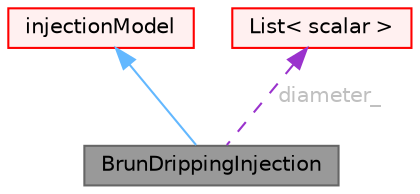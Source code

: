 digraph "BrunDrippingInjection"
{
 // LATEX_PDF_SIZE
  bgcolor="transparent";
  edge [fontname=Helvetica,fontsize=10,labelfontname=Helvetica,labelfontsize=10];
  node [fontname=Helvetica,fontsize=10,shape=box,height=0.2,width=0.4];
  Node1 [id="Node000001",label="BrunDrippingInjection",height=0.2,width=0.4,color="gray40", fillcolor="grey60", style="filled", fontcolor="black",tooltip="Film-dripping mass-transfer model."];
  Node2 -> Node1 [id="edge1_Node000001_Node000002",dir="back",color="steelblue1",style="solid",tooltip=" "];
  Node2 [id="Node000002",label="injectionModel",height=0.2,width=0.4,color="red", fillcolor="#FFF0F0", style="filled",URL="$classFoam_1_1regionModels_1_1areaSurfaceFilmModels_1_1injectionModel.html",tooltip="Base class for film injection models, handling mass transfer from the film."];
  Node100 -> Node1 [id="edge2_Node000001_Node000100",dir="back",color="darkorchid3",style="dashed",tooltip=" ",label=" diameter_",fontcolor="grey" ];
  Node100 [id="Node000100",label="List\< scalar \>",height=0.2,width=0.4,color="red", fillcolor="#FFF0F0", style="filled",URL="$classFoam_1_1List.html",tooltip=" "];
}
